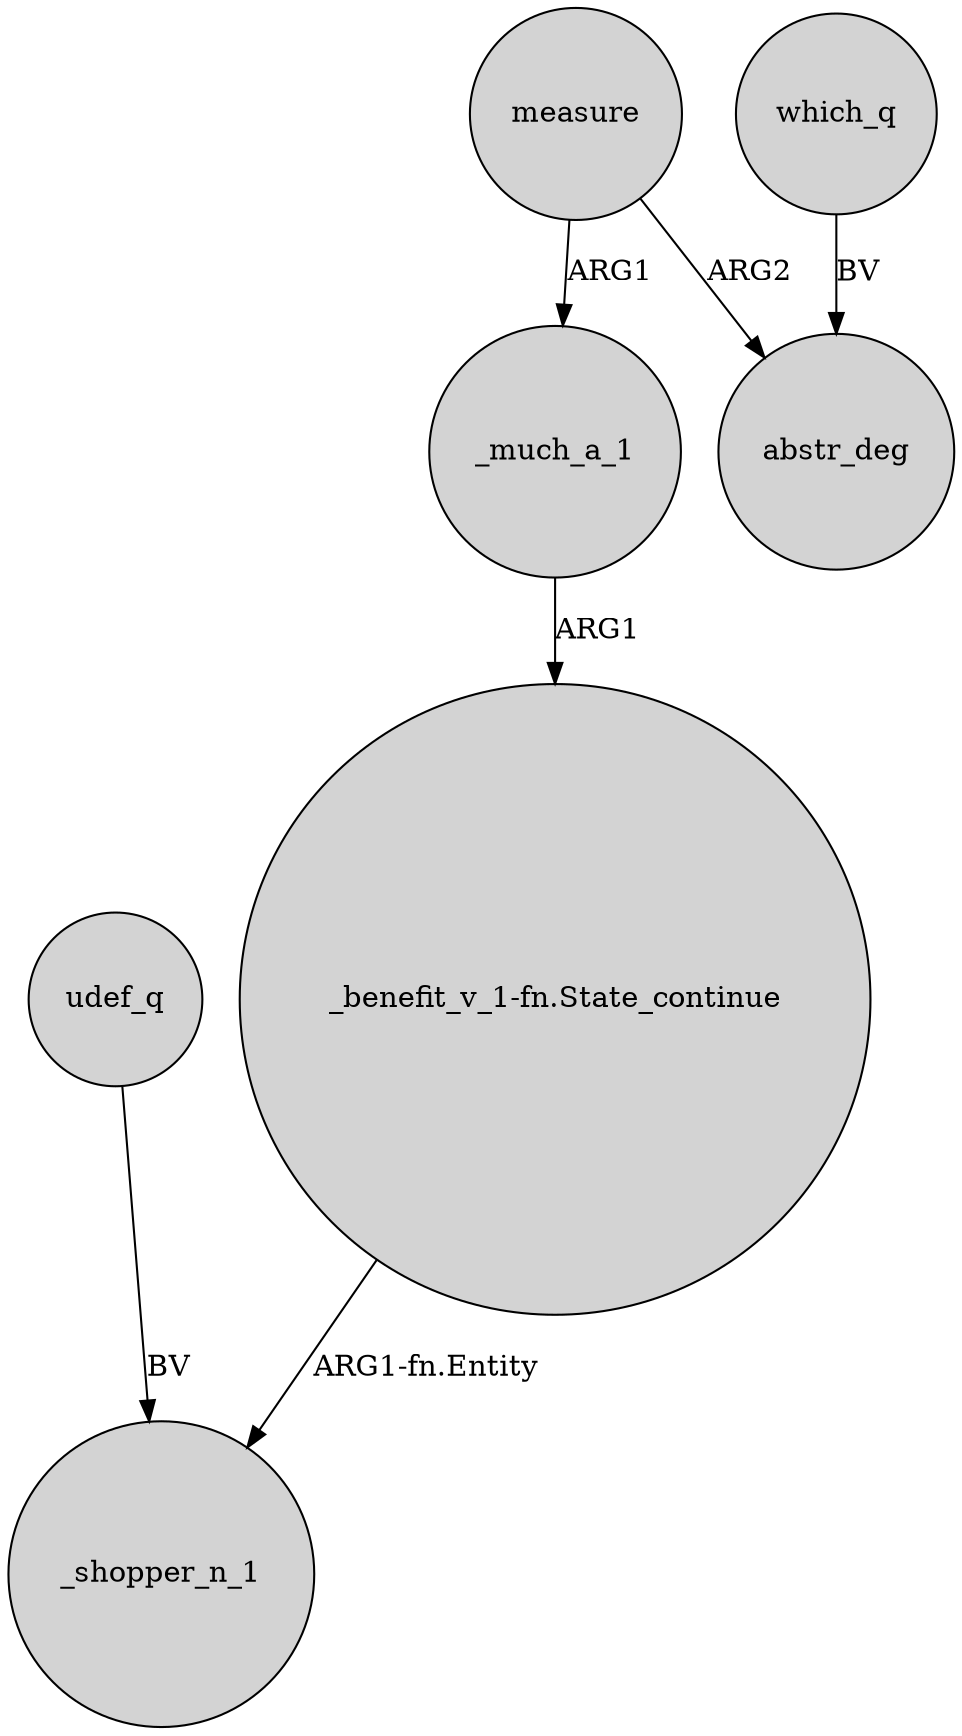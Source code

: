 digraph {
	node [shape=circle style=filled]
	"_benefit_v_1-fn.State_continue" -> _shopper_n_1 [label="ARG1-fn.Entity"]
	_much_a_1 -> "_benefit_v_1-fn.State_continue" [label=ARG1]
	measure -> _much_a_1 [label=ARG1]
	udef_q -> _shopper_n_1 [label=BV]
	which_q -> abstr_deg [label=BV]
	measure -> abstr_deg [label=ARG2]
}
